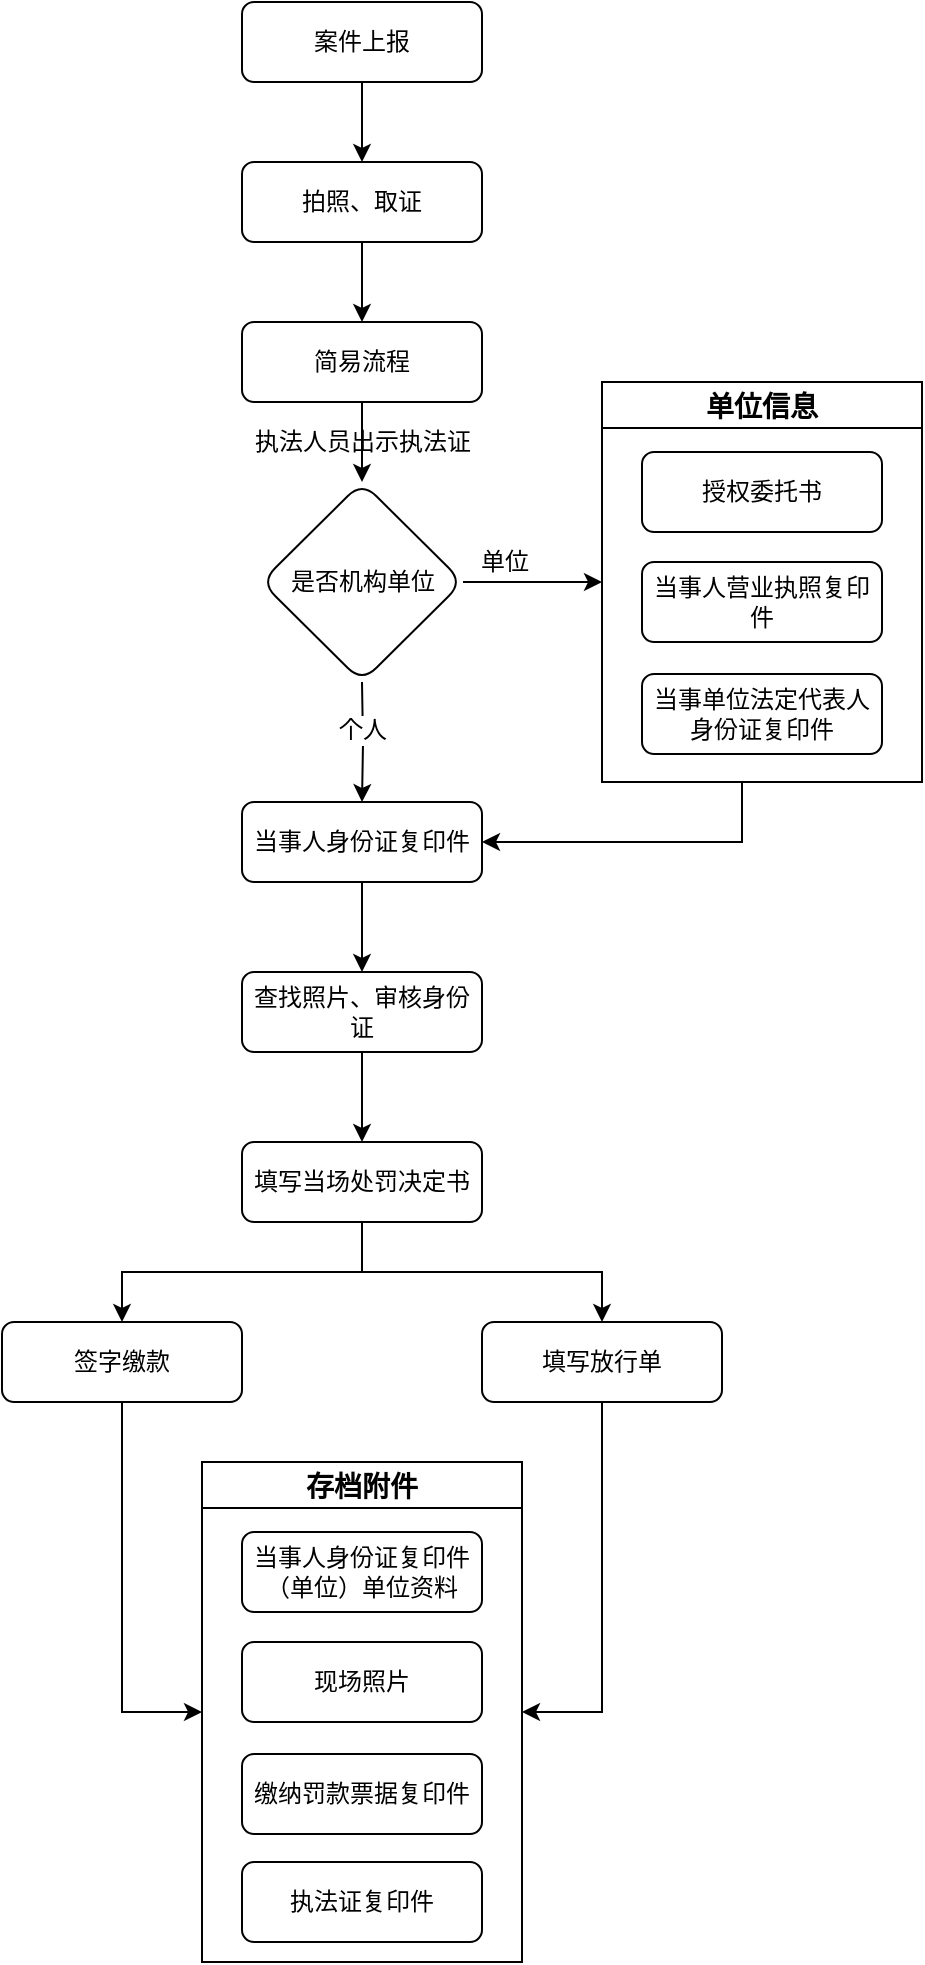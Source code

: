<mxfile version="20.0.1" type="github">
  <diagram id="bdMP9Dl05ttPWQqJxeAd" name="第 1 页">
    <mxGraphModel dx="1422" dy="762" grid="1" gridSize="10" guides="1" tooltips="1" connect="1" arrows="1" fold="1" page="1" pageScale="1" pageWidth="827" pageHeight="1169" math="0" shadow="0">
      <root>
        <mxCell id="0" />
        <mxCell id="1" parent="0" />
        <mxCell id="h0yC3FJWzokE1WFjoLc8-2" value="案件上报" style="rounded=1;whiteSpace=wrap;html=1;fontSize=12;glass=0;strokeWidth=1;shadow=0;" vertex="1" parent="1">
          <mxGeometry x="354" y="100" width="120" height="40" as="geometry" />
        </mxCell>
        <mxCell id="h0yC3FJWzokE1WFjoLc8-3" value="拍照、取证" style="rounded=1;whiteSpace=wrap;html=1;fontSize=12;glass=0;strokeWidth=1;shadow=0;" vertex="1" parent="1">
          <mxGeometry x="354" y="180" width="120" height="40" as="geometry" />
        </mxCell>
        <mxCell id="h0yC3FJWzokE1WFjoLc8-4" value="" style="edgeStyle=orthogonalEdgeStyle;rounded=0;orthogonalLoop=1;jettySize=auto;html=1;" edge="1" parent="1" source="h0yC3FJWzokE1WFjoLc8-2" target="h0yC3FJWzokE1WFjoLc8-3">
          <mxGeometry relative="1" as="geometry" />
        </mxCell>
        <mxCell id="h0yC3FJWzokE1WFjoLc8-34" style="edgeStyle=orthogonalEdgeStyle;rounded=0;orthogonalLoop=1;jettySize=auto;html=1;entryX=0.5;entryY=0;entryDx=0;entryDy=0;" edge="1" parent="1" source="h0yC3FJWzokE1WFjoLc8-5" target="h0yC3FJWzokE1WFjoLc8-27">
          <mxGeometry relative="1" as="geometry" />
        </mxCell>
        <mxCell id="h0yC3FJWzokE1WFjoLc8-5" value="简易流程" style="rounded=1;whiteSpace=wrap;html=1;fontSize=12;glass=0;strokeWidth=1;shadow=0;" vertex="1" parent="1">
          <mxGeometry x="354" y="260" width="120" height="40" as="geometry" />
        </mxCell>
        <mxCell id="h0yC3FJWzokE1WFjoLc8-6" value="" style="edgeStyle=orthogonalEdgeStyle;rounded=0;orthogonalLoop=1;jettySize=auto;html=1;" edge="1" parent="1" source="h0yC3FJWzokE1WFjoLc8-3" target="h0yC3FJWzokE1WFjoLc8-5">
          <mxGeometry relative="1" as="geometry" />
        </mxCell>
        <mxCell id="h0yC3FJWzokE1WFjoLc8-9" value="查找照片、审核身份证" style="rounded=1;whiteSpace=wrap;html=1;fontSize=12;glass=0;strokeWidth=1;shadow=0;" vertex="1" parent="1">
          <mxGeometry x="354" y="585" width="120" height="40" as="geometry" />
        </mxCell>
        <mxCell id="h0yC3FJWzokE1WFjoLc8-14" value="填写当场处罚决定书" style="rounded=1;whiteSpace=wrap;html=1;fontSize=12;glass=0;strokeWidth=1;shadow=0;" vertex="1" parent="1">
          <mxGeometry x="354" y="670" width="120" height="40" as="geometry" />
        </mxCell>
        <mxCell id="h0yC3FJWzokE1WFjoLc8-15" value="" style="edgeStyle=orthogonalEdgeStyle;rounded=0;orthogonalLoop=1;jettySize=auto;html=1;" edge="1" parent="1" source="h0yC3FJWzokE1WFjoLc8-9" target="h0yC3FJWzokE1WFjoLc8-14">
          <mxGeometry relative="1" as="geometry" />
        </mxCell>
        <mxCell id="h0yC3FJWzokE1WFjoLc8-43" style="edgeStyle=orthogonalEdgeStyle;rounded=0;orthogonalLoop=1;jettySize=auto;html=1;entryX=0;entryY=0.5;entryDx=0;entryDy=0;" edge="1" parent="1" source="h0yC3FJWzokE1WFjoLc8-16" target="h0yC3FJWzokE1WFjoLc8-38">
          <mxGeometry relative="1" as="geometry" />
        </mxCell>
        <mxCell id="h0yC3FJWzokE1WFjoLc8-16" value="签字缴款" style="rounded=1;whiteSpace=wrap;html=1;fontSize=12;glass=0;strokeWidth=1;shadow=0;" vertex="1" parent="1">
          <mxGeometry x="234" y="760" width="120" height="40" as="geometry" />
        </mxCell>
        <mxCell id="h0yC3FJWzokE1WFjoLc8-17" value="" style="edgeStyle=orthogonalEdgeStyle;rounded=0;orthogonalLoop=1;jettySize=auto;html=1;" edge="1" parent="1" source="h0yC3FJWzokE1WFjoLc8-14" target="h0yC3FJWzokE1WFjoLc8-16">
          <mxGeometry relative="1" as="geometry" />
        </mxCell>
        <mxCell id="h0yC3FJWzokE1WFjoLc8-44" style="edgeStyle=orthogonalEdgeStyle;rounded=0;orthogonalLoop=1;jettySize=auto;html=1;entryX=1;entryY=0.5;entryDx=0;entryDy=0;" edge="1" parent="1" source="h0yC3FJWzokE1WFjoLc8-18" target="h0yC3FJWzokE1WFjoLc8-38">
          <mxGeometry relative="1" as="geometry" />
        </mxCell>
        <mxCell id="h0yC3FJWzokE1WFjoLc8-18" value="填写放行单" style="rounded=1;whiteSpace=wrap;html=1;fontSize=12;glass=0;strokeWidth=1;shadow=0;" vertex="1" parent="1">
          <mxGeometry x="474" y="760" width="120" height="40" as="geometry" />
        </mxCell>
        <mxCell id="h0yC3FJWzokE1WFjoLc8-19" value="" style="edgeStyle=orthogonalEdgeStyle;rounded=0;orthogonalLoop=1;jettySize=auto;html=1;" edge="1" parent="1" source="h0yC3FJWzokE1WFjoLc8-14" target="h0yC3FJWzokE1WFjoLc8-18">
          <mxGeometry relative="1" as="geometry" />
        </mxCell>
        <mxCell id="h0yC3FJWzokE1WFjoLc8-36" style="edgeStyle=orthogonalEdgeStyle;rounded=0;orthogonalLoop=1;jettySize=auto;html=1;entryX=0.5;entryY=0;entryDx=0;entryDy=0;" edge="1" parent="1" source="h0yC3FJWzokE1WFjoLc8-23" target="h0yC3FJWzokE1WFjoLc8-9">
          <mxGeometry relative="1" as="geometry">
            <mxPoint x="414" y="580" as="targetPoint" />
          </mxGeometry>
        </mxCell>
        <mxCell id="h0yC3FJWzokE1WFjoLc8-23" value="当事人身份证复印件" style="rounded=1;whiteSpace=wrap;html=1;fontSize=12;glass=0;strokeWidth=1;shadow=0;" vertex="1" parent="1">
          <mxGeometry x="354" y="500" width="120" height="40" as="geometry" />
        </mxCell>
        <mxCell id="h0yC3FJWzokE1WFjoLc8-24" style="edgeStyle=orthogonalEdgeStyle;rounded=0;orthogonalLoop=1;jettySize=auto;html=1;entryX=0.5;entryY=0;entryDx=0;entryDy=0;fontFamily=Helvetica;fontSize=12;fontColor=default;" edge="1" parent="1" target="h0yC3FJWzokE1WFjoLc8-23">
          <mxGeometry relative="1" as="geometry">
            <mxPoint x="414" y="440" as="sourcePoint" />
          </mxGeometry>
        </mxCell>
        <mxCell id="h0yC3FJWzokE1WFjoLc8-25" value="个人" style="edgeLabel;html=1;align=center;verticalAlign=middle;resizable=0;points=[];fontSize=12;fontFamily=Helvetica;fontColor=default;" vertex="1" connectable="0" parent="h0yC3FJWzokE1WFjoLc8-24">
          <mxGeometry x="0.525" y="-4" relative="1" as="geometry">
            <mxPoint x="4" y="-22" as="offset" />
          </mxGeometry>
        </mxCell>
        <mxCell id="h0yC3FJWzokE1WFjoLc8-26" style="edgeStyle=orthogonalEdgeStyle;rounded=0;orthogonalLoop=1;jettySize=auto;html=1;exitX=1;exitY=0.5;exitDx=0;exitDy=0;entryX=0;entryY=0.5;entryDx=0;entryDy=0;fontFamily=Helvetica;fontSize=12;fontColor=default;" edge="1" parent="1" source="h0yC3FJWzokE1WFjoLc8-27" target="h0yC3FJWzokE1WFjoLc8-29">
          <mxGeometry relative="1" as="geometry" />
        </mxCell>
        <mxCell id="h0yC3FJWzokE1WFjoLc8-27" value="是否机构单位" style="rhombus;whiteSpace=wrap;html=1;rounded=1;glass=0;strokeWidth=1;shadow=0;" vertex="1" parent="1">
          <mxGeometry x="363.5" y="340" width="101" height="100" as="geometry" />
        </mxCell>
        <mxCell id="h0yC3FJWzokE1WFjoLc8-28" style="edgeStyle=orthogonalEdgeStyle;rounded=0;orthogonalLoop=1;jettySize=auto;html=1;entryX=1;entryY=0.5;entryDx=0;entryDy=0;fontFamily=Helvetica;fontSize=12;fontColor=default;" edge="1" parent="1" source="h0yC3FJWzokE1WFjoLc8-29" target="h0yC3FJWzokE1WFjoLc8-23">
          <mxGeometry relative="1" as="geometry">
            <Array as="points">
              <mxPoint x="604" y="520" />
            </Array>
          </mxGeometry>
        </mxCell>
        <mxCell id="h0yC3FJWzokE1WFjoLc8-29" value="单位信息" style="swimlane;fontSize=14;" vertex="1" parent="1">
          <mxGeometry x="534" y="290" width="160" height="200" as="geometry" />
        </mxCell>
        <mxCell id="h0yC3FJWzokE1WFjoLc8-30" value="授权委托书" style="rounded=1;whiteSpace=wrap;html=1;fontSize=12;glass=0;strokeWidth=1;shadow=0;" vertex="1" parent="h0yC3FJWzokE1WFjoLc8-29">
          <mxGeometry x="20" y="35" width="120" height="40" as="geometry" />
        </mxCell>
        <mxCell id="h0yC3FJWzokE1WFjoLc8-31" value="当事人营业执照复印件" style="rounded=1;whiteSpace=wrap;html=1;fontSize=12;glass=0;strokeWidth=1;shadow=0;" vertex="1" parent="h0yC3FJWzokE1WFjoLc8-29">
          <mxGeometry x="20" y="90" width="120" height="40" as="geometry" />
        </mxCell>
        <mxCell id="h0yC3FJWzokE1WFjoLc8-32" value="当事单位法定代表人身份证复印件" style="rounded=1;whiteSpace=wrap;html=1;fontSize=12;glass=0;strokeWidth=1;shadow=0;" vertex="1" parent="h0yC3FJWzokE1WFjoLc8-29">
          <mxGeometry x="20" y="146" width="120" height="40" as="geometry" />
        </mxCell>
        <mxCell id="h0yC3FJWzokE1WFjoLc8-33" value="单位" style="text;html=1;align=center;verticalAlign=middle;resizable=0;points=[];autosize=1;strokeColor=none;fillColor=none;fontSize=12;fontFamily=Helvetica;fontColor=default;" vertex="1" parent="1">
          <mxGeometry x="464.5" y="370" width="40" height="20" as="geometry" />
        </mxCell>
        <mxCell id="h0yC3FJWzokE1WFjoLc8-35" value="&lt;span style=&quot;&quot;&gt;执法人员出示执法证&lt;/span&gt;" style="text;html=1;align=center;verticalAlign=middle;resizable=0;points=[];autosize=1;strokeColor=none;fillColor=none;" vertex="1" parent="1">
          <mxGeometry x="354" y="310" width="120" height="20" as="geometry" />
        </mxCell>
        <mxCell id="h0yC3FJWzokE1WFjoLc8-38" value="存档附件" style="swimlane;fontSize=14;" vertex="1" parent="1">
          <mxGeometry x="334" y="830" width="160" height="250" as="geometry" />
        </mxCell>
        <mxCell id="h0yC3FJWzokE1WFjoLc8-39" value="当事人身份证复印件&lt;br&gt;（单位）单位资料" style="rounded=1;whiteSpace=wrap;html=1;fontSize=12;glass=0;strokeWidth=1;shadow=0;" vertex="1" parent="h0yC3FJWzokE1WFjoLc8-38">
          <mxGeometry x="20" y="35" width="120" height="40" as="geometry" />
        </mxCell>
        <mxCell id="h0yC3FJWzokE1WFjoLc8-40" value="现场照片" style="rounded=1;whiteSpace=wrap;html=1;fontSize=12;glass=0;strokeWidth=1;shadow=0;" vertex="1" parent="h0yC3FJWzokE1WFjoLc8-38">
          <mxGeometry x="20" y="90" width="120" height="40" as="geometry" />
        </mxCell>
        <mxCell id="h0yC3FJWzokE1WFjoLc8-41" value="缴纳罚款票据复印件" style="rounded=1;whiteSpace=wrap;html=1;fontSize=12;glass=0;strokeWidth=1;shadow=0;" vertex="1" parent="h0yC3FJWzokE1WFjoLc8-38">
          <mxGeometry x="20" y="146" width="120" height="40" as="geometry" />
        </mxCell>
        <mxCell id="h0yC3FJWzokE1WFjoLc8-42" value="执法证复印件" style="rounded=1;whiteSpace=wrap;html=1;fontSize=12;glass=0;strokeWidth=1;shadow=0;" vertex="1" parent="1">
          <mxGeometry x="354" y="1030" width="120" height="40" as="geometry" />
        </mxCell>
      </root>
    </mxGraphModel>
  </diagram>
</mxfile>

